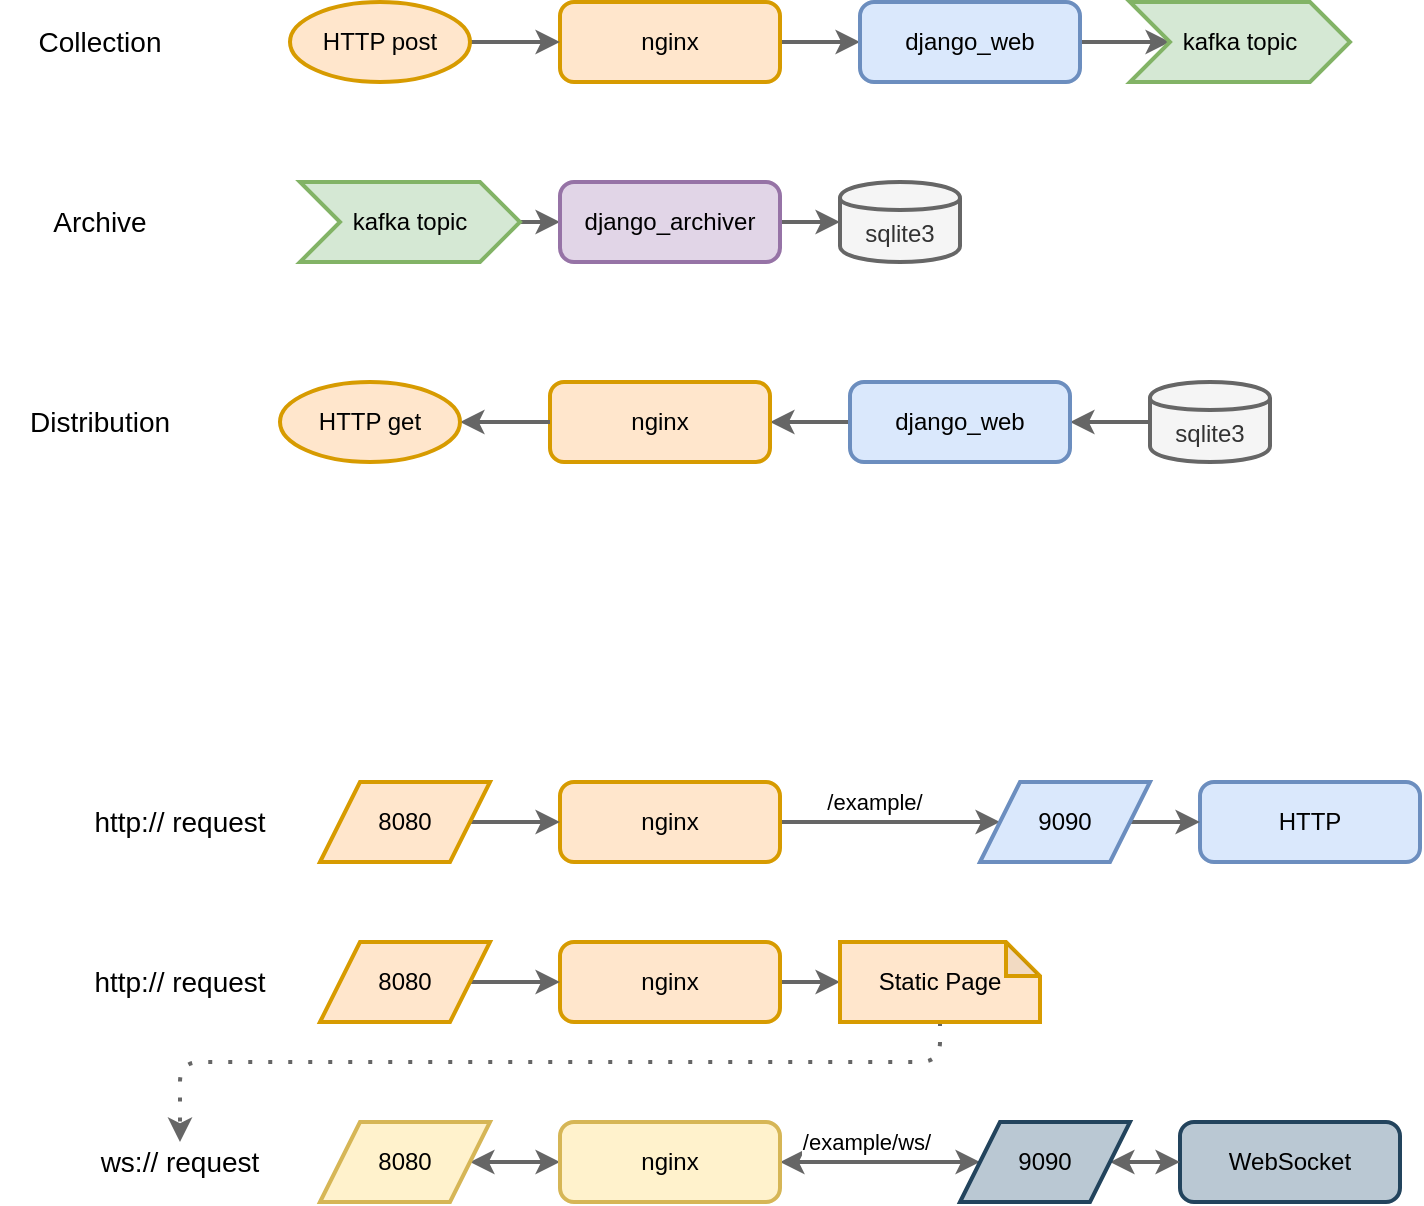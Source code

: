 <mxfile version="14.6.13" type="device"><diagram id="-VsEtAfE2rpOgw_YnNsa" name="Page-1"><mxGraphModel dx="1322" dy="911" grid="1" gridSize="10" guides="1" tooltips="1" connect="1" arrows="1" fold="1" page="0" pageScale="1" pageWidth="850" pageHeight="1100" math="0" shadow="0"><root><mxCell id="0"/><mxCell id="1" parent="0"/><mxCell id="PM8JkhN1XcaPESPT991R-1" value="HTTP" style="rounded=1;html=1;absoluteArcSize=1;arcSize=14;strokeWidth=2;shadow=0;glass=0;labelBackgroundColor=none;fillColor=#dae8fc;fontSize=12;align=center;strokeColor=#6c8ebf;whiteSpace=wrap;" vertex="1" parent="1"><mxGeometry x="510" y="590" width="110" height="40" as="geometry"/></mxCell><mxCell id="PM8JkhN1XcaPESPT991R-6" style="edgeStyle=orthogonalEdgeStyle;orthogonalLoop=1;jettySize=auto;html=1;strokeWidth=2;fillColor=#f5f5f5;strokeColor=#666666;fontFamily=Helvetica;fontSize=11;fontColor=#000000;align=center;entryX=0;entryY=0.5;entryDx=0;entryDy=0;" edge="1" parent="1" source="PM8JkhN1XcaPESPT991R-2" target="PM8JkhN1XcaPESPT991R-5"><mxGeometry relative="1" as="geometry"/></mxCell><mxCell id="PM8JkhN1XcaPESPT991R-9" value="/example/" style="edgeLabel;html=1;align=center;verticalAlign=middle;resizable=0;points=[];" vertex="1" connectable="0" parent="PM8JkhN1XcaPESPT991R-6"><mxGeometry x="-0.147" y="3" relative="1" as="geometry"><mxPoint y="-7" as="offset"/></mxGeometry></mxCell><mxCell id="PM8JkhN1XcaPESPT991R-2" value="nginx" style="rounded=1;html=1;absoluteArcSize=1;arcSize=14;strokeWidth=2;shadow=0;glass=0;labelBackgroundColor=none;fillColor=#ffe6cc;fontSize=12;align=center;strokeColor=#d79b00;whiteSpace=wrap;" vertex="1" parent="1"><mxGeometry x="190" y="590" width="110" height="40" as="geometry"/></mxCell><mxCell id="PM8JkhN1XcaPESPT991R-8" style="edgeStyle=orthogonalEdgeStyle;orthogonalLoop=1;jettySize=auto;html=1;strokeColor=#666666;strokeWidth=2;fillColor=#f5f5f5;" edge="1" parent="1" source="PM8JkhN1XcaPESPT991R-3" target="PM8JkhN1XcaPESPT991R-2"><mxGeometry relative="1" as="geometry"/></mxCell><mxCell id="PM8JkhN1XcaPESPT991R-3" value="8080" style="shape=parallelogram;perimeter=parallelogramPerimeter;whiteSpace=wrap;html=1;fixedSize=1;shadow=0;fontFamily=Helvetica;fontSize=12;fontColor=#000000;align=center;strokeColor=#d79b00;strokeWidth=2;fillColor=#ffe6cc;" vertex="1" parent="1"><mxGeometry x="70" y="590" width="85" height="40" as="geometry"/></mxCell><mxCell id="PM8JkhN1XcaPESPT991R-7" style="edgeStyle=orthogonalEdgeStyle;orthogonalLoop=1;jettySize=auto;html=1;strokeColor=#666666;strokeWidth=2;fillColor=#f5f5f5;" edge="1" parent="1" source="PM8JkhN1XcaPESPT991R-5" target="PM8JkhN1XcaPESPT991R-1"><mxGeometry relative="1" as="geometry"/></mxCell><mxCell id="PM8JkhN1XcaPESPT991R-5" value="9090" style="shape=parallelogram;perimeter=parallelogramPerimeter;whiteSpace=wrap;html=1;fixedSize=1;shadow=0;fontFamily=Helvetica;fontSize=12;fontColor=#000000;align=center;strokeColor=#6c8ebf;strokeWidth=2;fillColor=#dae8fc;" vertex="1" parent="1"><mxGeometry x="400" y="590" width="85" height="40" as="geometry"/></mxCell><mxCell id="PM8JkhN1XcaPESPT991R-10" value="WebSocket" style="rounded=1;html=1;absoluteArcSize=1;arcSize=14;strokeWidth=2;shadow=0;glass=0;labelBackgroundColor=none;fillColor=#bac8d3;fontSize=12;align=center;strokeColor=#23445d;whiteSpace=wrap;" vertex="1" parent="1"><mxGeometry x="500" y="760" width="110" height="40" as="geometry"/></mxCell><mxCell id="PM8JkhN1XcaPESPT991R-11" style="edgeStyle=orthogonalEdgeStyle;orthogonalLoop=1;jettySize=auto;html=1;strokeWidth=2;fillColor=#f5f5f5;strokeColor=#666666;fontFamily=Helvetica;fontSize=11;fontColor=#000000;align=center;entryX=0;entryY=0.5;entryDx=0;entryDy=0;startArrow=classic;startFill=1;" edge="1" source="PM8JkhN1XcaPESPT991R-21" target="PM8JkhN1XcaPESPT991R-17" parent="1"><mxGeometry relative="1" as="geometry"><mxPoint x="240" y="780" as="sourcePoint"/><Array as="points"/></mxGeometry></mxCell><mxCell id="PM8JkhN1XcaPESPT991R-12" value="/example/ws/" style="edgeLabel;html=1;align=center;verticalAlign=middle;resizable=0;points=[];" vertex="1" connectable="0" parent="PM8JkhN1XcaPESPT991R-11"><mxGeometry x="-0.147" y="3" relative="1" as="geometry"><mxPoint y="-7" as="offset"/></mxGeometry></mxCell><mxCell id="PM8JkhN1XcaPESPT991R-19" style="edgeStyle=orthogonalEdgeStyle;orthogonalLoop=1;jettySize=auto;html=1;strokeColor=#666666;strokeWidth=2;fillColor=#f5f5f5;" edge="1" parent="1" source="PM8JkhN1XcaPESPT991R-13" target="PM8JkhN1XcaPESPT991R-18"><mxGeometry relative="1" as="geometry"/></mxCell><mxCell id="PM8JkhN1XcaPESPT991R-13" value="nginx" style="rounded=1;html=1;absoluteArcSize=1;arcSize=14;strokeWidth=2;shadow=0;glass=0;labelBackgroundColor=none;fillColor=#ffe6cc;fontSize=12;align=center;strokeColor=#d79b00;whiteSpace=wrap;" vertex="1" parent="1"><mxGeometry x="190" y="670" width="110" height="40" as="geometry"/></mxCell><mxCell id="PM8JkhN1XcaPESPT991R-14" style="edgeStyle=orthogonalEdgeStyle;orthogonalLoop=1;jettySize=auto;html=1;strokeColor=#666666;strokeWidth=2;fillColor=#f5f5f5;" edge="1" source="PM8JkhN1XcaPESPT991R-15" target="PM8JkhN1XcaPESPT991R-13" parent="1"><mxGeometry relative="1" as="geometry"/></mxCell><mxCell id="PM8JkhN1XcaPESPT991R-15" value="8080" style="shape=parallelogram;perimeter=parallelogramPerimeter;whiteSpace=wrap;html=1;fixedSize=1;shadow=0;fontFamily=Helvetica;fontSize=12;fontColor=#000000;align=center;strokeColor=#d79b00;strokeWidth=2;fillColor=#ffe6cc;" vertex="1" parent="1"><mxGeometry x="70" y="670" width="85" height="40" as="geometry"/></mxCell><mxCell id="PM8JkhN1XcaPESPT991R-16" style="edgeStyle=orthogonalEdgeStyle;orthogonalLoop=1;jettySize=auto;html=1;strokeColor=#666666;strokeWidth=2;fillColor=#f5f5f5;startArrow=classic;startFill=1;" edge="1" source="PM8JkhN1XcaPESPT991R-17" target="PM8JkhN1XcaPESPT991R-10" parent="1"><mxGeometry relative="1" as="geometry"/></mxCell><mxCell id="PM8JkhN1XcaPESPT991R-17" value="9090" style="shape=parallelogram;perimeter=parallelogramPerimeter;whiteSpace=wrap;html=1;fixedSize=1;shadow=0;fontFamily=Helvetica;fontSize=12;align=center;strokeColor=#23445d;strokeWidth=2;fillColor=#bac8d3;" vertex="1" parent="1"><mxGeometry x="390" y="760" width="85" height="40" as="geometry"/></mxCell><mxCell id="PM8JkhN1XcaPESPT991R-28" style="edgeStyle=orthogonalEdgeStyle;orthogonalLoop=1;jettySize=auto;html=1;fontSize=14;strokeColor=#666666;strokeWidth=2;fillColor=#f5f5f5;dashed=1;dashPattern=1 4;exitX=0.5;exitY=1;exitDx=0;exitDy=0;exitPerimeter=0;" edge="1" parent="1" source="PM8JkhN1XcaPESPT991R-18" target="PM8JkhN1XcaPESPT991R-26"><mxGeometry relative="1" as="geometry"><Array as="points"><mxPoint x="380" y="730"/><mxPoint y="730"/></Array></mxGeometry></mxCell><mxCell id="PM8JkhN1XcaPESPT991R-18" value="Static Page" style="shape=note;whiteSpace=wrap;html=1;backgroundOutline=1;darkOpacity=0.05;shadow=0;fontFamily=Helvetica;fontSize=12;fontColor=#000000;align=center;strokeColor=#d79b00;strokeWidth=2;fillColor=#ffe6cc;size=17;" vertex="1" parent="1"><mxGeometry x="330" y="670" width="100" height="40" as="geometry"/></mxCell><mxCell id="PM8JkhN1XcaPESPT991R-22" style="edgeStyle=orthogonalEdgeStyle;orthogonalLoop=1;jettySize=auto;html=1;strokeColor=#666666;strokeWidth=2;fillColor=#f5f5f5;startArrow=classic;startFill=1;" edge="1" parent="1" source="PM8JkhN1XcaPESPT991R-20" target="PM8JkhN1XcaPESPT991R-21"><mxGeometry relative="1" as="geometry"/></mxCell><mxCell id="PM8JkhN1XcaPESPT991R-20" value="8080" style="shape=parallelogram;perimeter=parallelogramPerimeter;whiteSpace=wrap;html=1;fixedSize=1;shadow=0;fontFamily=Helvetica;fontSize=12;align=center;strokeColor=#d6b656;strokeWidth=2;fillColor=#fff2cc;" vertex="1" parent="1"><mxGeometry x="70" y="760" width="85" height="40" as="geometry"/></mxCell><mxCell id="PM8JkhN1XcaPESPT991R-21" value="nginx" style="rounded=1;html=1;absoluteArcSize=1;arcSize=14;strokeWidth=2;shadow=0;glass=0;labelBackgroundColor=none;fillColor=#fff2cc;fontSize=12;align=center;strokeColor=#d6b656;whiteSpace=wrap;" vertex="1" parent="1"><mxGeometry x="190" y="760" width="110" height="40" as="geometry"/></mxCell><mxCell id="PM8JkhN1XcaPESPT991R-24" value="http:// request" style="text;html=1;strokeColor=none;fillColor=none;align=center;verticalAlign=middle;whiteSpace=wrap;rounded=0;fontSize=14;" vertex="1" parent="1"><mxGeometry x="-50" y="600" width="100" height="20" as="geometry"/></mxCell><mxCell id="PM8JkhN1XcaPESPT991R-25" value="http:// request" style="text;html=1;strokeColor=none;fillColor=none;align=center;verticalAlign=middle;whiteSpace=wrap;rounded=0;fontSize=14;" vertex="1" parent="1"><mxGeometry x="-50" y="680" width="100" height="20" as="geometry"/></mxCell><mxCell id="PM8JkhN1XcaPESPT991R-26" value="ws:// request" style="text;html=1;strokeColor=none;fillColor=none;align=center;verticalAlign=middle;whiteSpace=wrap;rounded=0;fontSize=14;" vertex="1" parent="1"><mxGeometry x="-60" y="770" width="120" height="20" as="geometry"/></mxCell><mxCell id="PM8JkhN1XcaPESPT991R-27" style="edgeStyle=orthogonalEdgeStyle;orthogonalLoop=1;jettySize=auto;html=1;exitX=0.5;exitY=1;exitDx=0;exitDy=0;fontSize=14;strokeColor=#666666;strokeWidth=2;fillColor=#f5f5f5;" edge="1" parent="1" source="PM8JkhN1XcaPESPT991R-24" target="PM8JkhN1XcaPESPT991R-24"><mxGeometry relative="1" as="geometry"/></mxCell><mxCell id="PM8JkhN1XcaPESPT991R-34" style="edgeStyle=orthogonalEdgeStyle;orthogonalLoop=1;jettySize=auto;html=1;strokeWidth=2;fillColor=#f5f5f5;strokeColor=#666666;fontFamily=Helvetica;fontSize=11;fontColor=#000000;align=center;" edge="1" source="PM8JkhN1XcaPESPT991R-36" target="PM8JkhN1XcaPESPT991R-41" parent="1"><mxGeometry relative="1" as="geometry"><mxPoint x="410.0" y="220" as="targetPoint"/></mxGeometry></mxCell><mxCell id="PM8JkhN1XcaPESPT991R-36" value="nginx" style="rounded=1;html=1;absoluteArcSize=1;arcSize=14;strokeWidth=2;shadow=0;glass=0;labelBackgroundColor=none;fillColor=#ffe6cc;fontSize=12;align=center;strokeColor=#d79b00;whiteSpace=wrap;" vertex="1" parent="1"><mxGeometry x="190" y="200" width="110" height="40" as="geometry"/></mxCell><mxCell id="PM8JkhN1XcaPESPT991R-37" style="edgeStyle=orthogonalEdgeStyle;orthogonalLoop=1;jettySize=auto;html=1;strokeColor=#666666;strokeWidth=2;fillColor=#f5f5f5;" edge="1" source="PM8JkhN1XcaPESPT991R-43" target="PM8JkhN1XcaPESPT991R-36" parent="1"><mxGeometry relative="1" as="geometry"><mxPoint x="155" y="220" as="sourcePoint"/></mxGeometry></mxCell><mxCell id="PM8JkhN1XcaPESPT991R-46" style="edgeStyle=orthogonalEdgeStyle;orthogonalLoop=1;jettySize=auto;html=1;strokeColor=#666666;strokeWidth=2;fillColor=#f5f5f5;" edge="1" parent="1" source="PM8JkhN1XcaPESPT991R-41" target="PM8JkhN1XcaPESPT991R-44"><mxGeometry relative="1" as="geometry"/></mxCell><mxCell id="PM8JkhN1XcaPESPT991R-41" value="django_web" style="rounded=1;html=1;absoluteArcSize=1;arcSize=14;strokeWidth=2;shadow=0;glass=0;labelBackgroundColor=none;fillColor=#dae8fc;fontSize=12;align=center;strokeColor=#6c8ebf;whiteSpace=wrap;" vertex="1" parent="1"><mxGeometry x="340" y="200" width="110" height="40" as="geometry"/></mxCell><mxCell id="PM8JkhN1XcaPESPT991R-43" value="HTTP post" style="ellipse;whiteSpace=wrap;html=1;shadow=0;fontFamily=Helvetica;fontSize=12;fontColor=#000000;align=center;strokeColor=#d79b00;strokeWidth=2;fillColor=#ffe6cc;" vertex="1" parent="1"><mxGeometry x="55" y="200" width="90" height="40" as="geometry"/></mxCell><mxCell id="PM8JkhN1XcaPESPT991R-44" value="kafka topic" style="shape=step;perimeter=stepPerimeter;whiteSpace=wrap;html=1;fixedSize=1;shadow=0;fontFamily=Helvetica;fontSize=12;align=center;strokeColor=#82b366;strokeWidth=2;fillColor=#d5e8d4;" vertex="1" parent="1"><mxGeometry x="475" y="200" width="110" height="40" as="geometry"/></mxCell><mxCell id="PM8JkhN1XcaPESPT991R-49" style="edgeStyle=orthogonalEdgeStyle;orthogonalLoop=1;jettySize=auto;html=1;strokeColor=#666666;strokeWidth=2;fillColor=#f5f5f5;" edge="1" parent="1" source="PM8JkhN1XcaPESPT991R-47" target="PM8JkhN1XcaPESPT991R-48"><mxGeometry relative="1" as="geometry"/></mxCell><mxCell id="PM8JkhN1XcaPESPT991R-47" value="kafka topic" style="shape=step;perimeter=stepPerimeter;whiteSpace=wrap;html=1;fixedSize=1;shadow=0;fontFamily=Helvetica;fontSize=12;align=center;strokeColor=#82b366;strokeWidth=2;fillColor=#d5e8d4;" vertex="1" parent="1"><mxGeometry x="60" y="290" width="110" height="40" as="geometry"/></mxCell><mxCell id="PM8JkhN1XcaPESPT991R-51" value="" style="edgeStyle=orthogonalEdgeStyle;orthogonalLoop=1;jettySize=auto;html=1;strokeColor=#666666;strokeWidth=2;fillColor=#f5f5f5;" edge="1" parent="1" source="PM8JkhN1XcaPESPT991R-48" target="PM8JkhN1XcaPESPT991R-50"><mxGeometry relative="1" as="geometry"/></mxCell><mxCell id="PM8JkhN1XcaPESPT991R-48" value="django_archiver" style="rounded=1;html=1;absoluteArcSize=1;arcSize=14;strokeWidth=2;shadow=0;glass=0;labelBackgroundColor=none;fillColor=#e1d5e7;fontSize=12;align=center;strokeColor=#9673a6;whiteSpace=wrap;" vertex="1" parent="1"><mxGeometry x="190" y="290" width="110" height="40" as="geometry"/></mxCell><mxCell id="PM8JkhN1XcaPESPT991R-50" value="sqlite3" style="shape=cylinder;whiteSpace=wrap;html=1;boundedLbl=1;backgroundOutline=1;rounded=1;shadow=0;strokeColor=#666666;strokeWidth=2;fillColor=#f5f5f5;glass=0;arcSize=14;fontColor=#333333;" vertex="1" parent="1"><mxGeometry x="330" y="290" width="60" height="40" as="geometry"/></mxCell><mxCell id="PM8JkhN1XcaPESPT991R-52" style="edgeStyle=orthogonalEdgeStyle;orthogonalLoop=1;jettySize=auto;html=1;strokeWidth=2;fillColor=#f5f5f5;strokeColor=#666666;fontFamily=Helvetica;fontSize=11;fontColor=#000000;align=center;startArrow=classic;startFill=1;endArrow=none;endFill=0;" edge="1" source="PM8JkhN1XcaPESPT991R-53" target="PM8JkhN1XcaPESPT991R-56" parent="1"><mxGeometry relative="1" as="geometry"><mxPoint x="405.0" y="410" as="targetPoint"/></mxGeometry></mxCell><mxCell id="PM8JkhN1XcaPESPT991R-53" value="nginx" style="rounded=1;html=1;absoluteArcSize=1;arcSize=14;strokeWidth=2;shadow=0;glass=0;labelBackgroundColor=none;fillColor=#ffe6cc;fontSize=12;align=center;strokeColor=#d79b00;whiteSpace=wrap;" vertex="1" parent="1"><mxGeometry x="185" y="390" width="110" height="40" as="geometry"/></mxCell><mxCell id="PM8JkhN1XcaPESPT991R-54" style="edgeStyle=orthogonalEdgeStyle;orthogonalLoop=1;jettySize=auto;html=1;strokeColor=#666666;strokeWidth=2;fillColor=#f5f5f5;startArrow=classic;startFill=1;endArrow=none;endFill=0;" edge="1" source="PM8JkhN1XcaPESPT991R-57" target="PM8JkhN1XcaPESPT991R-53" parent="1"><mxGeometry relative="1" as="geometry"><mxPoint x="150" y="410" as="sourcePoint"/></mxGeometry></mxCell><mxCell id="PM8JkhN1XcaPESPT991R-55" style="edgeStyle=orthogonalEdgeStyle;orthogonalLoop=1;jettySize=auto;html=1;strokeColor=#666666;strokeWidth=2;fillColor=#f5f5f5;endArrow=none;endFill=0;startArrow=classic;startFill=1;" edge="1" source="PM8JkhN1XcaPESPT991R-56" target="PM8JkhN1XcaPESPT991R-59" parent="1"><mxGeometry relative="1" as="geometry"><mxPoint x="470.0" y="410" as="targetPoint"/></mxGeometry></mxCell><mxCell id="PM8JkhN1XcaPESPT991R-56" value="django_web" style="rounded=1;html=1;absoluteArcSize=1;arcSize=14;strokeWidth=2;shadow=0;glass=0;labelBackgroundColor=none;fillColor=#dae8fc;fontSize=12;align=center;strokeColor=#6c8ebf;whiteSpace=wrap;" vertex="1" parent="1"><mxGeometry x="335" y="390" width="110" height="40" as="geometry"/></mxCell><mxCell id="PM8JkhN1XcaPESPT991R-57" value="HTTP get" style="ellipse;whiteSpace=wrap;html=1;shadow=0;fontFamily=Helvetica;fontSize=12;fontColor=#000000;align=center;strokeColor=#d79b00;strokeWidth=2;fillColor=#ffe6cc;" vertex="1" parent="1"><mxGeometry x="50" y="390" width="90" height="40" as="geometry"/></mxCell><mxCell id="PM8JkhN1XcaPESPT991R-59" value="sqlite3" style="shape=cylinder;whiteSpace=wrap;html=1;boundedLbl=1;backgroundOutline=1;rounded=1;shadow=0;strokeColor=#666666;strokeWidth=2;fillColor=#f5f5f5;glass=0;arcSize=14;fontColor=#333333;" vertex="1" parent="1"><mxGeometry x="485" y="390" width="60" height="40" as="geometry"/></mxCell><mxCell id="PM8JkhN1XcaPESPT991R-60" value="Collection" style="text;html=1;strokeColor=none;fillColor=none;align=center;verticalAlign=middle;whiteSpace=wrap;rounded=0;fontSize=14;" vertex="1" parent="1"><mxGeometry x="-90" y="210" width="100" height="20" as="geometry"/></mxCell><mxCell id="PM8JkhN1XcaPESPT991R-61" value="Archive" style="text;html=1;strokeColor=none;fillColor=none;align=center;verticalAlign=middle;whiteSpace=wrap;rounded=0;fontSize=14;" vertex="1" parent="1"><mxGeometry x="-90" y="300" width="100" height="20" as="geometry"/></mxCell><mxCell id="PM8JkhN1XcaPESPT991R-62" value="Distribution" style="text;html=1;strokeColor=none;fillColor=none;align=center;verticalAlign=middle;whiteSpace=wrap;rounded=0;fontSize=14;" vertex="1" parent="1"><mxGeometry x="-90" y="400" width="100" height="20" as="geometry"/></mxCell></root></mxGraphModel></diagram></mxfile>